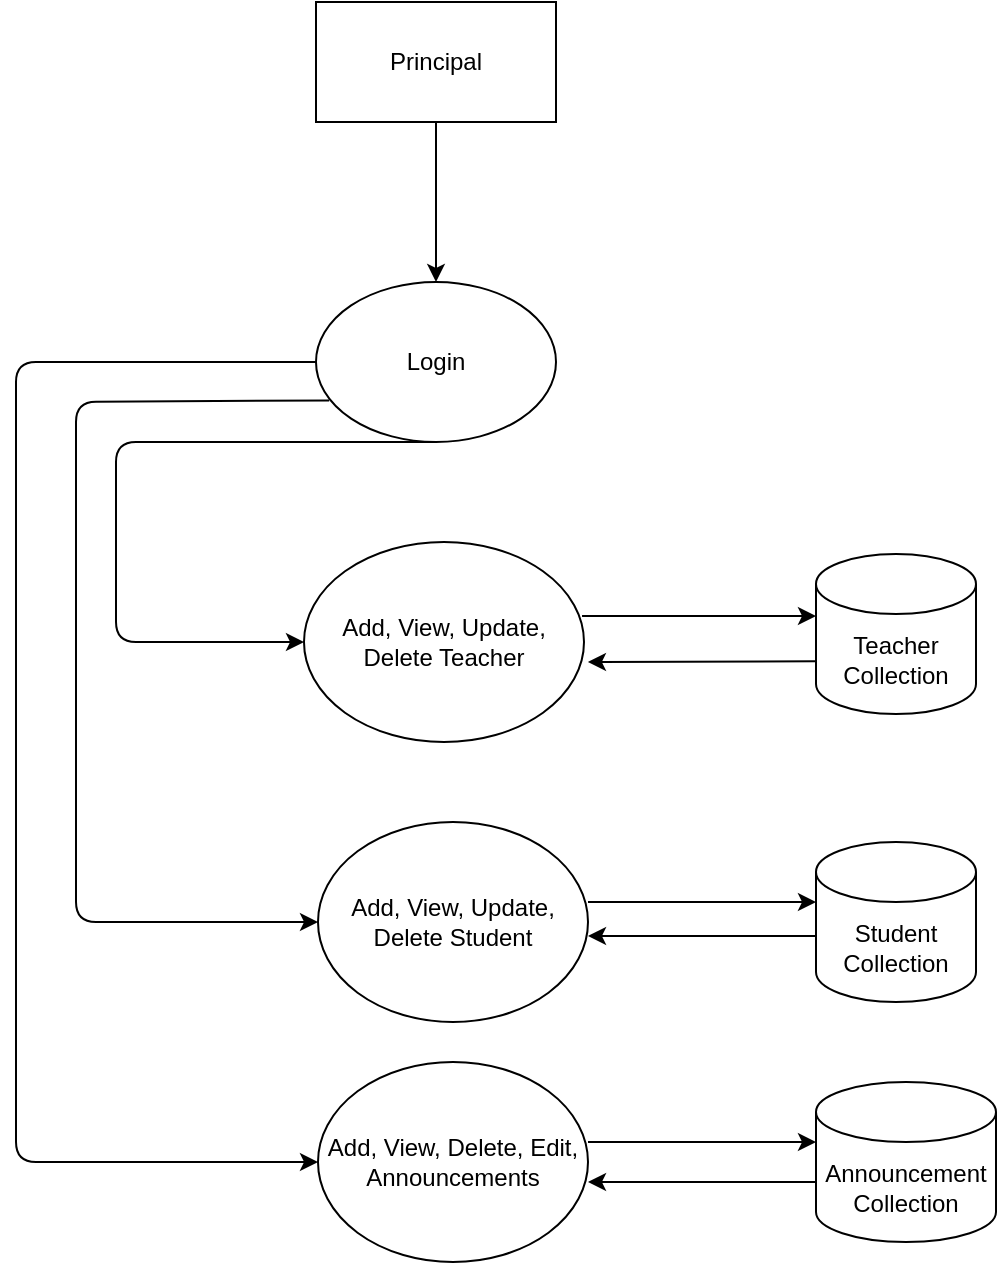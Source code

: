 <mxfile>
    <diagram id="_wgTXCCWW30Mr1kDmFAN" name="Page-1">
        <mxGraphModel dx="1493" dy="1111" grid="1" gridSize="10" guides="1" tooltips="1" connect="1" arrows="1" fold="1" page="1" pageScale="1" pageWidth="850" pageHeight="1100" math="0" shadow="0">
            <root>
                <mxCell id="0"/>
                <mxCell id="1" parent="0"/>
                <mxCell id="4" style="edgeStyle=none;html=1;entryX=0.5;entryY=0;entryDx=0;entryDy=0;" parent="1" source="2" target="3" edge="1">
                    <mxGeometry relative="1" as="geometry"/>
                </mxCell>
                <mxCell id="2" value="Principal" style="rounded=0;whiteSpace=wrap;html=1;" parent="1" vertex="1">
                    <mxGeometry x="280" y="210" width="120" height="60" as="geometry"/>
                </mxCell>
                <mxCell id="9" style="edgeStyle=none;html=1;entryX=0;entryY=0.5;entryDx=0;entryDy=0;exitX=0.5;exitY=1;exitDx=0;exitDy=0;" parent="1" source="3" target="5" edge="1">
                    <mxGeometry relative="1" as="geometry">
                        <mxPoint x="190" y="390" as="targetPoint"/>
                        <Array as="points">
                            <mxPoint x="180" y="430"/>
                            <mxPoint x="180" y="530"/>
                        </Array>
                    </mxGeometry>
                </mxCell>
                <mxCell id="14" style="edgeStyle=none;html=1;entryX=0;entryY=0.5;entryDx=0;entryDy=0;exitX=0.055;exitY=0.74;exitDx=0;exitDy=0;exitPerimeter=0;" parent="1" source="3" target="13" edge="1">
                    <mxGeometry relative="1" as="geometry">
                        <Array as="points">
                            <mxPoint x="160" y="410"/>
                            <mxPoint x="160" y="670"/>
                        </Array>
                    </mxGeometry>
                </mxCell>
                <mxCell id="22" style="edgeStyle=none;html=1;entryX=0;entryY=0.5;entryDx=0;entryDy=0;" parent="1" source="3" target="21" edge="1">
                    <mxGeometry relative="1" as="geometry">
                        <Array as="points">
                            <mxPoint x="130" y="390"/>
                            <mxPoint x="130" y="790"/>
                        </Array>
                    </mxGeometry>
                </mxCell>
                <mxCell id="3" value="Login" style="ellipse;whiteSpace=wrap;html=1;" parent="1" vertex="1">
                    <mxGeometry x="280" y="350" width="120" height="80" as="geometry"/>
                </mxCell>
                <mxCell id="17" style="edgeStyle=none;html=1;exitX=0.993;exitY=0.37;exitDx=0;exitDy=0;exitPerimeter=0;" parent="1" source="5" edge="1">
                    <mxGeometry relative="1" as="geometry">
                        <mxPoint x="530" y="517" as="targetPoint"/>
                    </mxGeometry>
                </mxCell>
                <mxCell id="5" value="Add, View, Update, Delete Teacher" style="ellipse;whiteSpace=wrap;html=1;" parent="1" vertex="1">
                    <mxGeometry x="274" y="480" width="140" height="100" as="geometry"/>
                </mxCell>
                <mxCell id="18" style="edgeStyle=none;html=1;entryX=1.014;entryY=0.6;entryDx=0;entryDy=0;exitX=-0.002;exitY=0.66;exitDx=0;exitDy=0;exitPerimeter=0;entryPerimeter=0;" parent="1" target="5" edge="1">
                    <mxGeometry relative="1" as="geometry">
                        <mxPoint x="529.76" y="539.6" as="sourcePoint"/>
                    </mxGeometry>
                </mxCell>
                <mxCell id="16" style="edgeStyle=none;html=1;entryX=0;entryY=0.5;entryDx=0;entryDy=0;" parent="1" edge="1">
                    <mxGeometry relative="1" as="geometry">
                        <mxPoint x="416" y="660" as="sourcePoint"/>
                        <mxPoint x="530" y="660" as="targetPoint"/>
                    </mxGeometry>
                </mxCell>
                <mxCell id="13" value="Add, View, Update, Delete Student" style="ellipse;whiteSpace=wrap;html=1;" parent="1" vertex="1">
                    <mxGeometry x="281" y="620" width="135" height="100" as="geometry"/>
                </mxCell>
                <mxCell id="19" style="edgeStyle=none;html=1;" parent="1" edge="1">
                    <mxGeometry relative="1" as="geometry">
                        <mxPoint x="530" y="677" as="sourcePoint"/>
                        <mxPoint x="416" y="677" as="targetPoint"/>
                    </mxGeometry>
                </mxCell>
                <mxCell id="24" style="edgeStyle=none;html=1;entryX=0;entryY=0.5;entryDx=0;entryDy=0;" parent="1" edge="1">
                    <mxGeometry relative="1" as="geometry">
                        <mxPoint x="416" y="780" as="sourcePoint"/>
                        <mxPoint x="530" y="780" as="targetPoint"/>
                    </mxGeometry>
                </mxCell>
                <mxCell id="21" value="Add, View, Delete, Edit, Announcements" style="ellipse;whiteSpace=wrap;html=1;" parent="1" vertex="1">
                    <mxGeometry x="281" y="740" width="135" height="100" as="geometry"/>
                </mxCell>
                <mxCell id="25" style="edgeStyle=none;html=1;" parent="1" edge="1">
                    <mxGeometry relative="1" as="geometry">
                        <mxPoint x="530" y="800" as="sourcePoint"/>
                        <mxPoint x="416" y="800" as="targetPoint"/>
                    </mxGeometry>
                </mxCell>
                <mxCell id="26" value="Student Collection" style="shape=cylinder3;whiteSpace=wrap;html=1;boundedLbl=1;backgroundOutline=1;size=15;" vertex="1" parent="1">
                    <mxGeometry x="530" y="630" width="80" height="80" as="geometry"/>
                </mxCell>
                <mxCell id="31" value="Teacher Collection" style="shape=cylinder3;whiteSpace=wrap;html=1;boundedLbl=1;backgroundOutline=1;size=15;" vertex="1" parent="1">
                    <mxGeometry x="530" y="486" width="80" height="80" as="geometry"/>
                </mxCell>
                <mxCell id="32" value="Announcement Collection" style="shape=cylinder3;whiteSpace=wrap;html=1;boundedLbl=1;backgroundOutline=1;size=15;" vertex="1" parent="1">
                    <mxGeometry x="530" y="750" width="90" height="80" as="geometry"/>
                </mxCell>
            </root>
        </mxGraphModel>
    </diagram>
</mxfile>